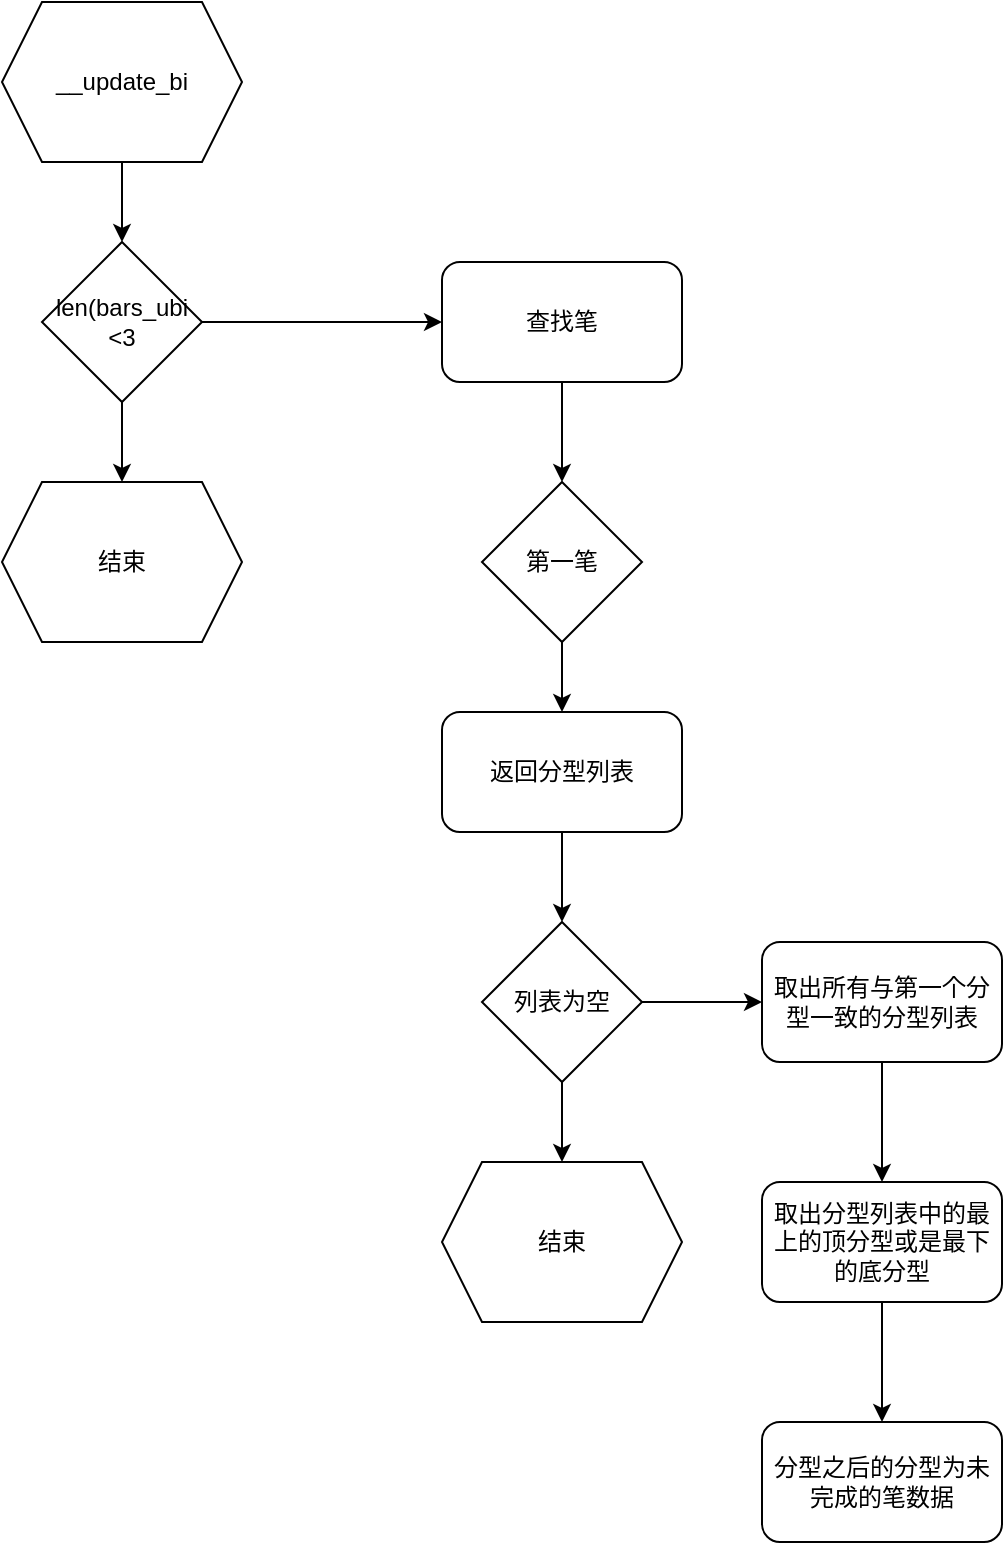 <mxfile version="19.0.3" type="device" pages="2"><diagram id="n_d5cRgPjnjbr7v7Q7DY" name="update_bi"><mxGraphModel dx="981" dy="591" grid="1" gridSize="10" guides="1" tooltips="1" connect="1" arrows="1" fold="1" page="1" pageScale="1" pageWidth="827" pageHeight="1169" math="0" shadow="0"><root><mxCell id="0"/><mxCell id="1" parent="0"/><mxCell id="gyFpwtz3xSKbA07gO25n-5" style="edgeStyle=orthogonalEdgeStyle;rounded=0;orthogonalLoop=1;jettySize=auto;html=1;exitX=0.5;exitY=1;exitDx=0;exitDy=0;" edge="1" parent="1" source="gyFpwtz3xSKbA07gO25n-2" target="gyFpwtz3xSKbA07gO25n-3"><mxGeometry relative="1" as="geometry"/></mxCell><mxCell id="gyFpwtz3xSKbA07gO25n-2" value="__update_bi" style="shape=hexagon;perimeter=hexagonPerimeter2;whiteSpace=wrap;html=1;fixedSize=1;fillColor=#FFFFFF;" vertex="1" parent="1"><mxGeometry x="250" y="170" width="120" height="80" as="geometry"/></mxCell><mxCell id="gyFpwtz3xSKbA07gO25n-6" style="edgeStyle=orthogonalEdgeStyle;rounded=0;orthogonalLoop=1;jettySize=auto;html=1;exitX=0.5;exitY=1;exitDx=0;exitDy=0;" edge="1" parent="1" source="gyFpwtz3xSKbA07gO25n-3" target="gyFpwtz3xSKbA07gO25n-4"><mxGeometry relative="1" as="geometry"/></mxCell><mxCell id="gyFpwtz3xSKbA07gO25n-8" style="edgeStyle=orthogonalEdgeStyle;rounded=0;orthogonalLoop=1;jettySize=auto;html=1;exitX=1;exitY=0.5;exitDx=0;exitDy=0;" edge="1" parent="1" source="gyFpwtz3xSKbA07gO25n-3" target="gyFpwtz3xSKbA07gO25n-7"><mxGeometry relative="1" as="geometry"/></mxCell><mxCell id="gyFpwtz3xSKbA07gO25n-3" value="len(bars_ubi&lt;br&gt;&amp;lt;3" style="rhombus;whiteSpace=wrap;html=1;fillColor=#FFFFFF;" vertex="1" parent="1"><mxGeometry x="270" y="290" width="80" height="80" as="geometry"/></mxCell><mxCell id="gyFpwtz3xSKbA07gO25n-4" value="结束" style="shape=hexagon;perimeter=hexagonPerimeter2;whiteSpace=wrap;html=1;fixedSize=1;fillColor=#FFFFFF;" vertex="1" parent="1"><mxGeometry x="250" y="410" width="120" height="80" as="geometry"/></mxCell><mxCell id="gyFpwtz3xSKbA07gO25n-10" style="edgeStyle=orthogonalEdgeStyle;rounded=0;orthogonalLoop=1;jettySize=auto;html=1;exitX=0.5;exitY=1;exitDx=0;exitDy=0;entryX=0.5;entryY=0;entryDx=0;entryDy=0;" edge="1" parent="1" source="gyFpwtz3xSKbA07gO25n-7" target="gyFpwtz3xSKbA07gO25n-9"><mxGeometry relative="1" as="geometry"/></mxCell><mxCell id="gyFpwtz3xSKbA07gO25n-7" value="查找笔" style="rounded=1;whiteSpace=wrap;html=1;fillColor=#FFFFFF;" vertex="1" parent="1"><mxGeometry x="470" y="300" width="120" height="60" as="geometry"/></mxCell><mxCell id="gyFpwtz3xSKbA07gO25n-14" style="edgeStyle=orthogonalEdgeStyle;rounded=0;orthogonalLoop=1;jettySize=auto;html=1;exitX=0.5;exitY=1;exitDx=0;exitDy=0;" edge="1" parent="1" source="gyFpwtz3xSKbA07gO25n-9" target="gyFpwtz3xSKbA07gO25n-11"><mxGeometry relative="1" as="geometry"/></mxCell><mxCell id="gyFpwtz3xSKbA07gO25n-9" value="第一笔" style="rhombus;whiteSpace=wrap;html=1;fillColor=#FFFFFF;" vertex="1" parent="1"><mxGeometry x="490" y="410" width="80" height="80" as="geometry"/></mxCell><mxCell id="gyFpwtz3xSKbA07gO25n-15" style="edgeStyle=orthogonalEdgeStyle;rounded=0;orthogonalLoop=1;jettySize=auto;html=1;exitX=0.5;exitY=1;exitDx=0;exitDy=0;" edge="1" parent="1" source="gyFpwtz3xSKbA07gO25n-11" target="gyFpwtz3xSKbA07gO25n-12"><mxGeometry relative="1" as="geometry"/></mxCell><mxCell id="gyFpwtz3xSKbA07gO25n-11" value="返回分型列表" style="rounded=1;whiteSpace=wrap;html=1;fillColor=#FFFFFF;" vertex="1" parent="1"><mxGeometry x="470" y="525" width="120" height="60" as="geometry"/></mxCell><mxCell id="gyFpwtz3xSKbA07gO25n-16" style="edgeStyle=orthogonalEdgeStyle;rounded=0;orthogonalLoop=1;jettySize=auto;html=1;exitX=0.5;exitY=1;exitDx=0;exitDy=0;entryX=0.5;entryY=0;entryDx=0;entryDy=0;" edge="1" parent="1" source="gyFpwtz3xSKbA07gO25n-12" target="gyFpwtz3xSKbA07gO25n-13"><mxGeometry relative="1" as="geometry"/></mxCell><mxCell id="gyFpwtz3xSKbA07gO25n-18" style="edgeStyle=orthogonalEdgeStyle;rounded=0;orthogonalLoop=1;jettySize=auto;html=1;" edge="1" parent="1" source="gyFpwtz3xSKbA07gO25n-12" target="gyFpwtz3xSKbA07gO25n-17"><mxGeometry relative="1" as="geometry"/></mxCell><mxCell id="gyFpwtz3xSKbA07gO25n-12" value="列表为空" style="rhombus;whiteSpace=wrap;html=1;fillColor=#FFFFFF;" vertex="1" parent="1"><mxGeometry x="490" y="630" width="80" height="80" as="geometry"/></mxCell><mxCell id="gyFpwtz3xSKbA07gO25n-13" value="结束" style="shape=hexagon;perimeter=hexagonPerimeter2;whiteSpace=wrap;html=1;fixedSize=1;fillColor=#FFFFFF;" vertex="1" parent="1"><mxGeometry x="470" y="750" width="120" height="80" as="geometry"/></mxCell><mxCell id="gyFpwtz3xSKbA07gO25n-21" style="edgeStyle=orthogonalEdgeStyle;rounded=0;orthogonalLoop=1;jettySize=auto;html=1;exitX=0.5;exitY=1;exitDx=0;exitDy=0;" edge="1" parent="1" source="gyFpwtz3xSKbA07gO25n-17" target="gyFpwtz3xSKbA07gO25n-19"><mxGeometry relative="1" as="geometry"/></mxCell><mxCell id="gyFpwtz3xSKbA07gO25n-17" value="取出所有与第一个分型一致的分型列表" style="rounded=1;whiteSpace=wrap;html=1;fillColor=#FFFFFF;" vertex="1" parent="1"><mxGeometry x="630" y="640" width="120" height="60" as="geometry"/></mxCell><mxCell id="gyFpwtz3xSKbA07gO25n-22" style="edgeStyle=orthogonalEdgeStyle;rounded=0;orthogonalLoop=1;jettySize=auto;html=1;exitX=0.5;exitY=1;exitDx=0;exitDy=0;entryX=0.5;entryY=0;entryDx=0;entryDy=0;" edge="1" parent="1" source="gyFpwtz3xSKbA07gO25n-19" target="gyFpwtz3xSKbA07gO25n-20"><mxGeometry relative="1" as="geometry"/></mxCell><mxCell id="gyFpwtz3xSKbA07gO25n-19" value="取出分型列表中的最上的顶分型或是最下的底分型" style="rounded=1;whiteSpace=wrap;html=1;fillColor=#FFFFFF;" vertex="1" parent="1"><mxGeometry x="630" y="760" width="120" height="60" as="geometry"/></mxCell><mxCell id="gyFpwtz3xSKbA07gO25n-20" value="分型之后的分型为未完成的笔数据" style="rounded=1;whiteSpace=wrap;html=1;fillColor=#FFFFFF;" vertex="1" parent="1"><mxGeometry x="630" y="880" width="120" height="60" as="geometry"/></mxCell></root></mxGraphModel></diagram><diagram id="uJQ5Xen3G-wthdr__zNv" name="check_bi"><mxGraphModel dx="1422" dy="857" grid="1" gridSize="10" guides="1" tooltips="1" connect="1" arrows="1" fold="1" page="1" pageScale="1" pageWidth="827" pageHeight="1169" math="0" shadow="0"><root><mxCell id="0"/><mxCell id="1" parent="0"/><mxCell id="dnpJ02dSjrJaSY_03_-3-5" style="edgeStyle=orthogonalEdgeStyle;rounded=0;orthogonalLoop=1;jettySize=auto;html=1;exitX=0.5;exitY=1;exitDx=0;exitDy=0;" edge="1" parent="1" source="dnpJ02dSjrJaSY_03_-3-1" target="dnpJ02dSjrJaSY_03_-3-2"><mxGeometry relative="1" as="geometry"/></mxCell><mxCell id="dnpJ02dSjrJaSY_03_-3-1" value="开始" style="shape=hexagon;perimeter=hexagonPerimeter2;whiteSpace=wrap;html=1;fixedSize=1;fillColor=#FFFFFF;" vertex="1" parent="1"><mxGeometry x="210" y="130" width="120" height="80" as="geometry"/></mxCell><mxCell id="dnpJ02dSjrJaSY_03_-3-15" value="" style="edgeStyle=orthogonalEdgeStyle;rounded=0;orthogonalLoop=1;jettySize=auto;html=1;" edge="1" parent="1" source="dnpJ02dSjrJaSY_03_-3-2" target="dnpJ02dSjrJaSY_03_-3-14"><mxGeometry relative="1" as="geometry"/></mxCell><mxCell id="dnpJ02dSjrJaSY_03_-3-2" value="得到笔的最小长度" style="rounded=1;whiteSpace=wrap;html=1;fillColor=#FFFFFF;" vertex="1" parent="1"><mxGeometry x="210" y="250" width="120" height="60" as="geometry"/></mxCell><mxCell id="dnpJ02dSjrJaSY_03_-3-20" style="edgeStyle=orthogonalEdgeStyle;rounded=0;orthogonalLoop=1;jettySize=auto;html=1;exitX=0.5;exitY=1;exitDx=0;exitDy=0;" edge="1" parent="1" source="dnpJ02dSjrJaSY_03_-3-14" target="dnpJ02dSjrJaSY_03_-3-17"><mxGeometry relative="1" as="geometry"/></mxCell><mxCell id="dnpJ02dSjrJaSY_03_-3-14" value="获取分型序列" style="rounded=1;whiteSpace=wrap;html=1;fillColor=#FFFFFF;" vertex="1" parent="1"><mxGeometry x="210" y="360" width="120" height="60" as="geometry"/></mxCell><mxCell id="dnpJ02dSjrJaSY_03_-3-25" style="edgeStyle=orthogonalEdgeStyle;rounded=0;orthogonalLoop=1;jettySize=auto;html=1;exitX=1;exitY=0.5;exitDx=0;exitDy=0;" edge="1" parent="1" source="dnpJ02dSjrJaSY_03_-3-16" target="dnpJ02dSjrJaSY_03_-3-23"><mxGeometry relative="1" as="geometry"/></mxCell><mxCell id="dnpJ02dSjrJaSY_03_-3-16" value="取第一个分型" style="rounded=1;whiteSpace=wrap;html=1;fillColor=#FFFFFF;" vertex="1" parent="1"><mxGeometry x="400" y="480" width="120" height="60" as="geometry"/></mxCell><mxCell id="dnpJ02dSjrJaSY_03_-3-21" value="" style="edgeStyle=orthogonalEdgeStyle;rounded=0;orthogonalLoop=1;jettySize=auto;html=1;" edge="1" parent="1" source="dnpJ02dSjrJaSY_03_-3-17" target="dnpJ02dSjrJaSY_03_-3-18"><mxGeometry relative="1" as="geometry"/></mxCell><mxCell id="dnpJ02dSjrJaSY_03_-3-22" value="" style="edgeStyle=orthogonalEdgeStyle;rounded=0;orthogonalLoop=1;jettySize=auto;html=1;" edge="1" parent="1" source="dnpJ02dSjrJaSY_03_-3-17" target="dnpJ02dSjrJaSY_03_-3-16"><mxGeometry relative="1" as="geometry"/></mxCell><mxCell id="dnpJ02dSjrJaSY_03_-3-17" value="&amp;lt;2" style="rhombus;whiteSpace=wrap;html=1;fillColor=#FFFFFF;" vertex="1" parent="1"><mxGeometry x="230" y="470" width="80" height="80" as="geometry"/></mxCell><mxCell id="dnpJ02dSjrJaSY_03_-3-18" value="退出" style="shape=hexagon;perimeter=hexagonPerimeter2;whiteSpace=wrap;html=1;fixedSize=1;fillColor=#FFFFFF;" vertex="1" parent="1"><mxGeometry x="210" y="600" width="120" height="80" as="geometry"/></mxCell><mxCell id="dnpJ02dSjrJaSY_03_-3-26" style="edgeStyle=orthogonalEdgeStyle;rounded=0;orthogonalLoop=1;jettySize=auto;html=1;exitX=0.5;exitY=1;exitDx=0;exitDy=0;entryX=0.5;entryY=0;entryDx=0;entryDy=0;" edge="1" parent="1" source="dnpJ02dSjrJaSY_03_-3-23" target="dnpJ02dSjrJaSY_03_-3-24"><mxGeometry relative="1" as="geometry"/></mxCell><mxCell id="dnpJ02dSjrJaSY_03_-3-23" value="底分型？" style="rhombus;whiteSpace=wrap;html=1;fillColor=#FFFFFF;" vertex="1" parent="1"><mxGeometry x="590" y="470" width="80" height="80" as="geometry"/></mxCell><mxCell id="dnpJ02dSjrJaSY_03_-3-24" value="方向为向上" style="rounded=1;whiteSpace=wrap;html=1;fillColor=#FFFFFF;" vertex="1" parent="1"><mxGeometry x="570" y="585" width="120" height="60" as="geometry"/></mxCell></root></mxGraphModel></diagram></mxfile>